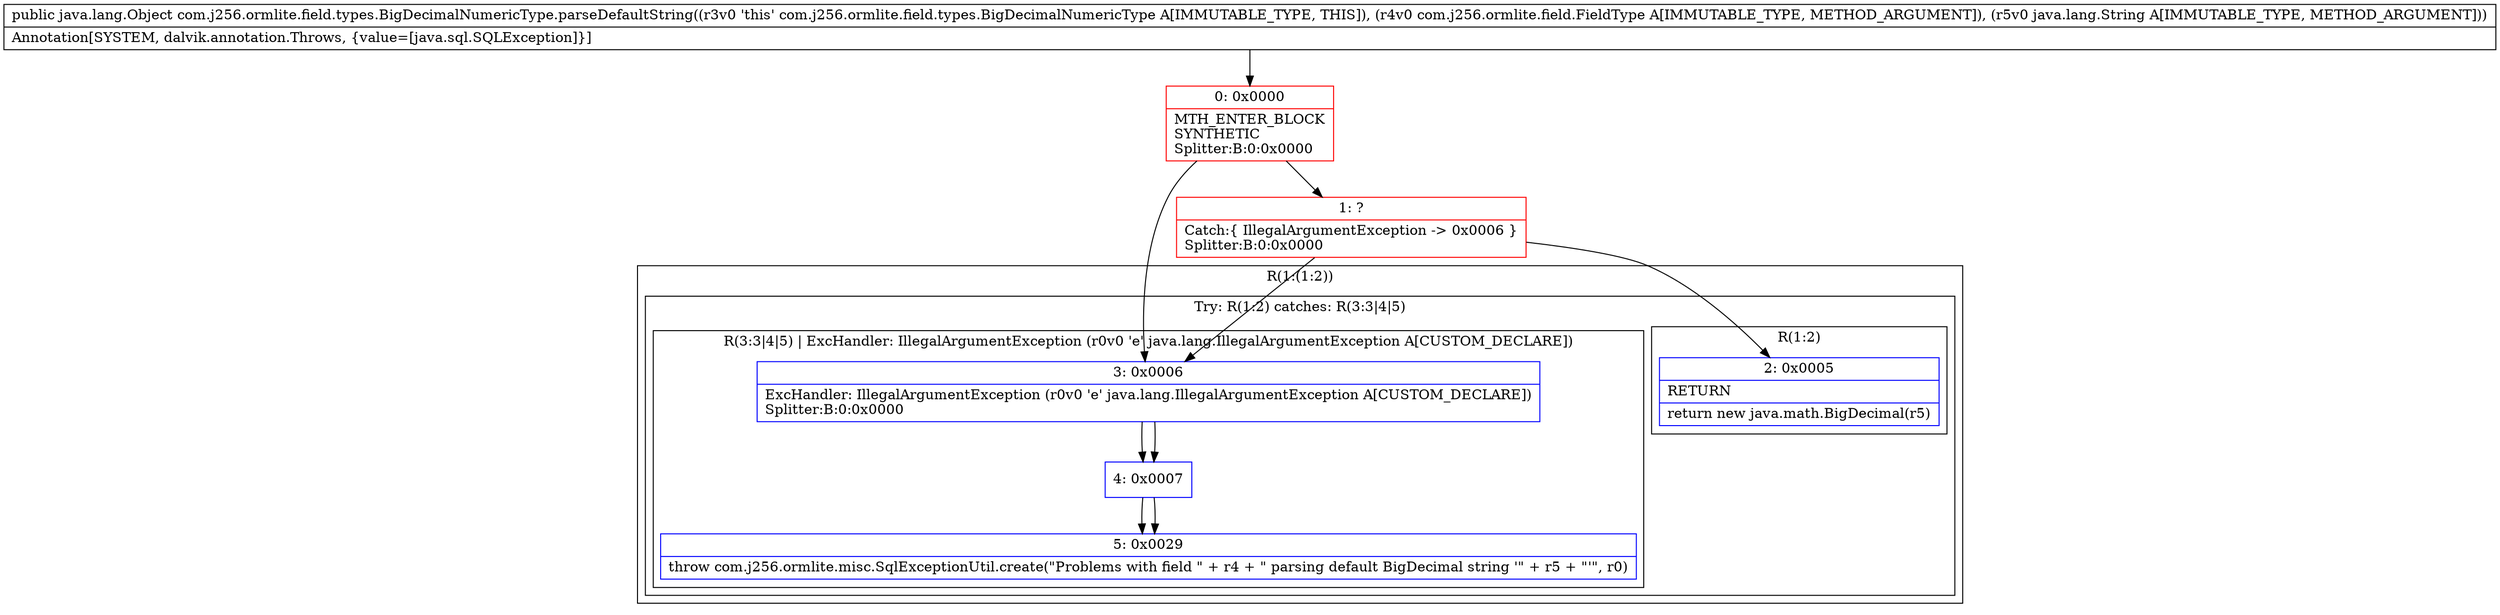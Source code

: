 digraph "CFG forcom.j256.ormlite.field.types.BigDecimalNumericType.parseDefaultString(Lcom\/j256\/ormlite\/field\/FieldType;Ljava\/lang\/String;)Ljava\/lang\/Object;" {
subgraph cluster_Region_1456446022 {
label = "R(1:(1:2))";
node [shape=record,color=blue];
subgraph cluster_TryCatchRegion_1228947588 {
label = "Try: R(1:2) catches: R(3:3|4|5)";
node [shape=record,color=blue];
subgraph cluster_Region_714631275 {
label = "R(1:2)";
node [shape=record,color=blue];
Node_2 [shape=record,label="{2\:\ 0x0005|RETURN\l|return new java.math.BigDecimal(r5)\l}"];
}
subgraph cluster_Region_1007339381 {
label = "R(3:3|4|5) | ExcHandler: IllegalArgumentException (r0v0 'e' java.lang.IllegalArgumentException A[CUSTOM_DECLARE])\l";
node [shape=record,color=blue];
Node_3 [shape=record,label="{3\:\ 0x0006|ExcHandler: IllegalArgumentException (r0v0 'e' java.lang.IllegalArgumentException A[CUSTOM_DECLARE])\lSplitter:B:0:0x0000\l}"];
Node_4 [shape=record,label="{4\:\ 0x0007}"];
Node_5 [shape=record,label="{5\:\ 0x0029|throw com.j256.ormlite.misc.SqlExceptionUtil.create(\"Problems with field \" + r4 + \" parsing default BigDecimal string '\" + r5 + \"'\", r0)\l}"];
}
}
}
subgraph cluster_Region_1007339381 {
label = "R(3:3|4|5) | ExcHandler: IllegalArgumentException (r0v0 'e' java.lang.IllegalArgumentException A[CUSTOM_DECLARE])\l";
node [shape=record,color=blue];
Node_3 [shape=record,label="{3\:\ 0x0006|ExcHandler: IllegalArgumentException (r0v0 'e' java.lang.IllegalArgumentException A[CUSTOM_DECLARE])\lSplitter:B:0:0x0000\l}"];
Node_4 [shape=record,label="{4\:\ 0x0007}"];
Node_5 [shape=record,label="{5\:\ 0x0029|throw com.j256.ormlite.misc.SqlExceptionUtil.create(\"Problems with field \" + r4 + \" parsing default BigDecimal string '\" + r5 + \"'\", r0)\l}"];
}
Node_0 [shape=record,color=red,label="{0\:\ 0x0000|MTH_ENTER_BLOCK\lSYNTHETIC\lSplitter:B:0:0x0000\l}"];
Node_1 [shape=record,color=red,label="{1\:\ ?|Catch:\{ IllegalArgumentException \-\> 0x0006 \}\lSplitter:B:0:0x0000\l}"];
MethodNode[shape=record,label="{public java.lang.Object com.j256.ormlite.field.types.BigDecimalNumericType.parseDefaultString((r3v0 'this' com.j256.ormlite.field.types.BigDecimalNumericType A[IMMUTABLE_TYPE, THIS]), (r4v0 com.j256.ormlite.field.FieldType A[IMMUTABLE_TYPE, METHOD_ARGUMENT]), (r5v0 java.lang.String A[IMMUTABLE_TYPE, METHOD_ARGUMENT]))  | Annotation[SYSTEM, dalvik.annotation.Throws, \{value=[java.sql.SQLException]\}]\l}"];
MethodNode -> Node_0;
Node_3 -> Node_4;
Node_4 -> Node_5;
Node_3 -> Node_4;
Node_4 -> Node_5;
Node_0 -> Node_1;
Node_0 -> Node_3;
Node_1 -> Node_2;
Node_1 -> Node_3;
}

